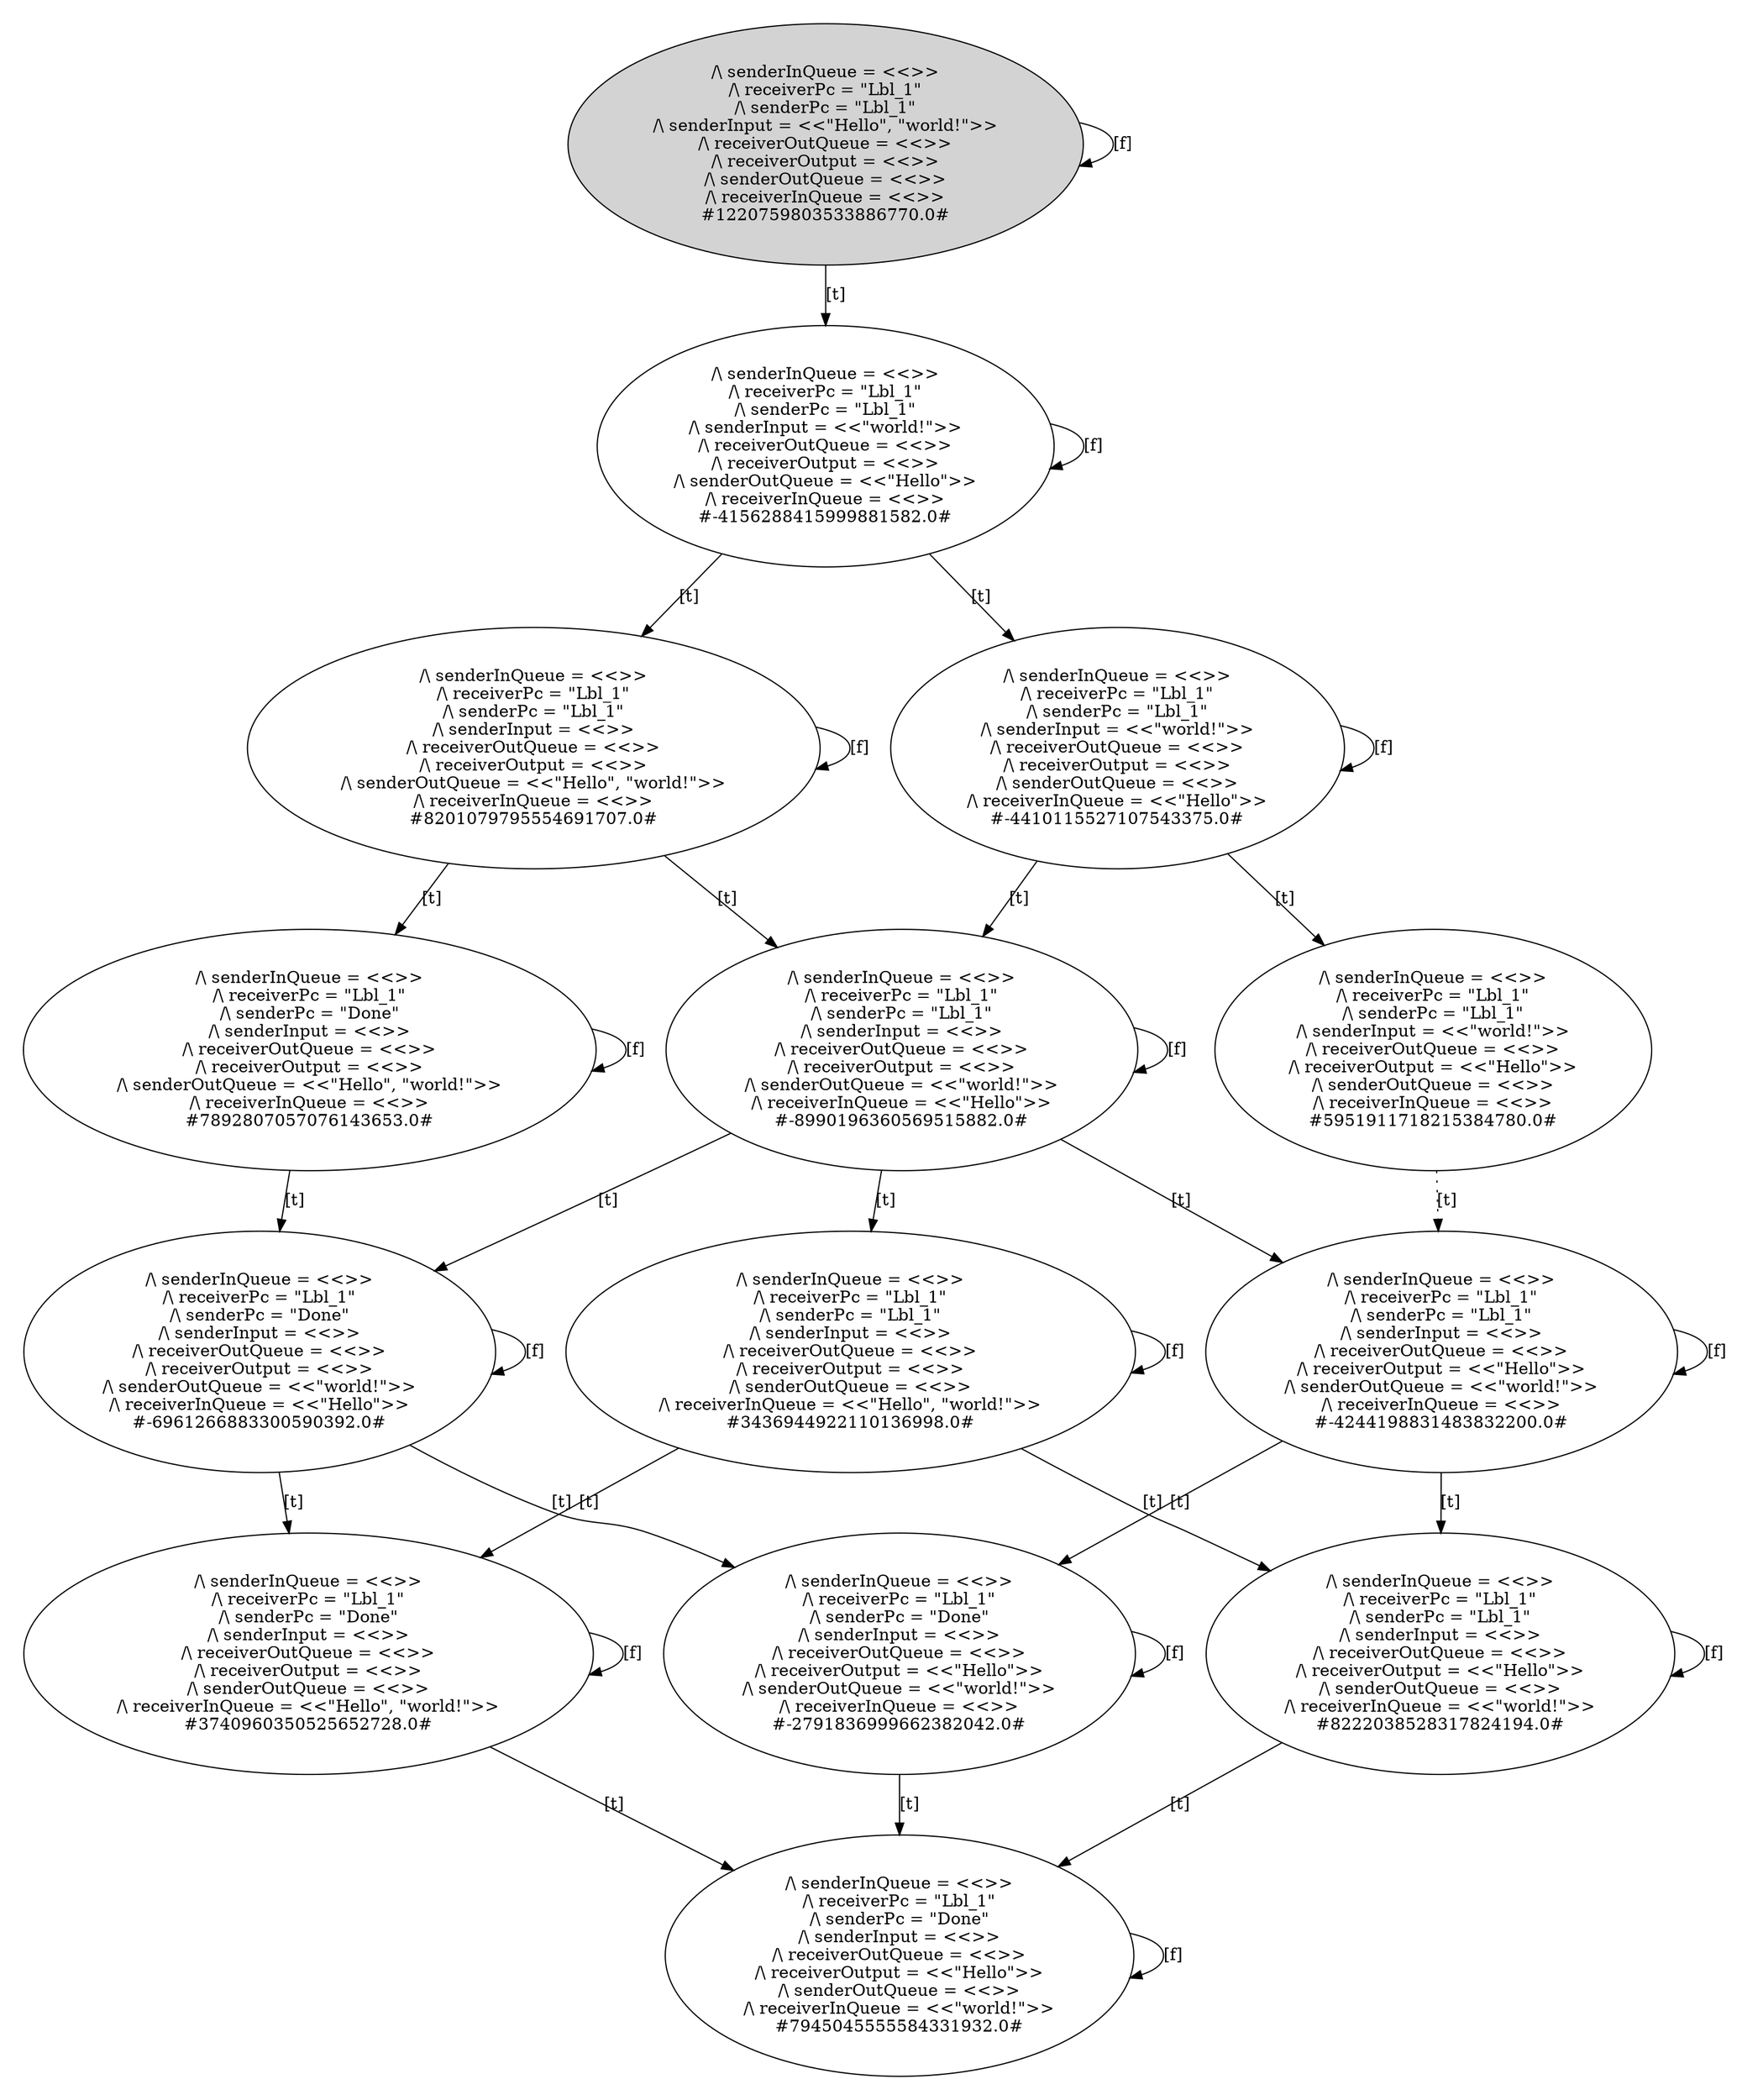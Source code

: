 digraph DiskGraph {
nodesep=0.35;
subgraph cluster_graph {
color="white";
"1220759803533886770.0" [style = filled] [label="/\\ senderInQueue = <<>>\n/\\ receiverPc = \"Lbl_1\"\n/\\ senderPc = \"Lbl_1\"\n/\\ senderInput = <<\"Hello\", \"world!\">>\n/\\ receiverOutQueue = <<>>\n/\\ receiverOutput = <<>>\n/\\ senderOutQueue = <<>>\n/\\ receiverInQueue = <<>>
#1220759803533886770.0#"]
"1220759803533886770.0" -> "-4156288415999881582.0" [label="[t]"];
"-4156288415999881582.0" [label="/\\ senderInQueue = <<>>\n/\\ receiverPc = \"Lbl_1\"\n/\\ senderPc = \"Lbl_1\"\n/\\ senderInput = <<\"world!\">>\n/\\ receiverOutQueue = <<>>\n/\\ receiverOutput = <<>>\n/\\ senderOutQueue = <<\"Hello\">>\n/\\ receiverInQueue = <<>>
#-4156288415999881582.0#"];
"1220759803533886770.0" -> "1220759803533886770.0" [label="[f]"];
"1220759803533886770.0" [label="/\\ senderInQueue = <<>>\n/\\ receiverPc = \"Lbl_1\"\n/\\ senderPc = \"Lbl_1\"\n/\\ senderInput = <<\"Hello\", \"world!\">>\n/\\ receiverOutQueue = <<>>\n/\\ receiverOutput = <<>>\n/\\ senderOutQueue = <<>>\n/\\ receiverInQueue = <<>>
#1220759803533886770.0#"];
"-4156288415999881582.0" -> "-4410115527107543375.0" [label="[t]"];
"-4410115527107543375.0" [label="/\\ senderInQueue = <<>>\n/\\ receiverPc = \"Lbl_1\"\n/\\ senderPc = \"Lbl_1\"\n/\\ senderInput = <<\"world!\">>\n/\\ receiverOutQueue = <<>>\n/\\ receiverOutput = <<>>\n/\\ senderOutQueue = <<>>\n/\\ receiverInQueue = <<\"Hello\">>
#-4410115527107543375.0#"];
"-4156288415999881582.0" -> "-4156288415999881582.0" [label="[f]"];
"-4156288415999881582.0" [label="/\\ senderInQueue = <<>>\n/\\ receiverPc = \"Lbl_1\"\n/\\ senderPc = \"Lbl_1\"\n/\\ senderInput = <<\"world!\">>\n/\\ receiverOutQueue = <<>>\n/\\ receiverOutput = <<>>\n/\\ senderOutQueue = <<\"Hello\">>\n/\\ receiverInQueue = <<>>
#-4156288415999881582.0#"];
"-4156288415999881582.0" -> "8201079795554691707.0" [label="[t]"];
"8201079795554691707.0" [label="/\\ senderInQueue = <<>>\n/\\ receiverPc = \"Lbl_1\"\n/\\ senderPc = \"Lbl_1\"\n/\\ senderInput = <<>>\n/\\ receiverOutQueue = <<>>\n/\\ receiverOutput = <<>>\n/\\ senderOutQueue = <<\"Hello\", \"world!\">>\n/\\ receiverInQueue = <<>>
#8201079795554691707.0#"];
"8201079795554691707.0" -> "7892807057076143653.0" [label="[t]"];
"7892807057076143653.0" [label="/\\ senderInQueue = <<>>\n/\\ receiverPc = \"Lbl_1\"\n/\\ senderPc = \"Done\"\n/\\ senderInput = <<>>\n/\\ receiverOutQueue = <<>>\n/\\ receiverOutput = <<>>\n/\\ senderOutQueue = <<\"Hello\", \"world!\">>\n/\\ receiverInQueue = <<>>
#7892807057076143653.0#"];
"8201079795554691707.0" -> "-8990196360569515882.0" [label="[t]"];
"-8990196360569515882.0" [label="/\\ senderInQueue = <<>>\n/\\ receiverPc = \"Lbl_1\"\n/\\ senderPc = \"Lbl_1\"\n/\\ senderInput = <<>>\n/\\ receiverOutQueue = <<>>\n/\\ receiverOutput = <<>>\n/\\ senderOutQueue = <<\"world!\">>\n/\\ receiverInQueue = <<\"Hello\">>
#-8990196360569515882.0#"];
"8201079795554691707.0" -> "8201079795554691707.0" [label="[f]"];
"8201079795554691707.0" [label="/\\ senderInQueue = <<>>\n/\\ receiverPc = \"Lbl_1\"\n/\\ senderPc = \"Lbl_1\"\n/\\ senderInput = <<>>\n/\\ receiverOutQueue = <<>>\n/\\ receiverOutput = <<>>\n/\\ senderOutQueue = <<\"Hello\", \"world!\">>\n/\\ receiverInQueue = <<>>
#8201079795554691707.0#"];
"7892807057076143653.0" -> "7892807057076143653.0" [label="[f]"];
"7892807057076143653.0" [label="/\\ senderInQueue = <<>>\n/\\ receiverPc = \"Lbl_1\"\n/\\ senderPc = \"Done\"\n/\\ senderInput = <<>>\n/\\ receiverOutQueue = <<>>\n/\\ receiverOutput = <<>>\n/\\ senderOutQueue = <<\"Hello\", \"world!\">>\n/\\ receiverInQueue = <<>>
#7892807057076143653.0#"];
"7892807057076143653.0" -> "-6961266883300590392.0" [label="[t]"];
"-6961266883300590392.0" [label="/\\ senderInQueue = <<>>\n/\\ receiverPc = \"Lbl_1\"\n/\\ senderPc = \"Done\"\n/\\ senderInput = <<>>\n/\\ receiverOutQueue = <<>>\n/\\ receiverOutput = <<>>\n/\\ senderOutQueue = <<\"world!\">>\n/\\ receiverInQueue = <<\"Hello\">>
#-6961266883300590392.0#"];
"-8990196360569515882.0" -> "3436944922110136998.0" [label="[t]"];
"3436944922110136998.0" [label="/\\ senderInQueue = <<>>\n/\\ receiverPc = \"Lbl_1\"\n/\\ senderPc = \"Lbl_1\"\n/\\ senderInput = <<>>\n/\\ receiverOutQueue = <<>>\n/\\ receiverOutput = <<>>\n/\\ senderOutQueue = <<>>\n/\\ receiverInQueue = <<\"Hello\", \"world!\">>
#3436944922110136998.0#"];
"-8990196360569515882.0" -> "-8990196360569515882.0" [label="[f]"];
"-8990196360569515882.0" [label="/\\ senderInQueue = <<>>\n/\\ receiverPc = \"Lbl_1\"\n/\\ senderPc = \"Lbl_1\"\n/\\ senderInput = <<>>\n/\\ receiverOutQueue = <<>>\n/\\ receiverOutput = <<>>\n/\\ senderOutQueue = <<\"world!\">>\n/\\ receiverInQueue = <<\"Hello\">>
#-8990196360569515882.0#"];
"-8990196360569515882.0" -> "-6961266883300590392.0" [label="[t]"];
"-6961266883300590392.0" [label="/\\ senderInQueue = <<>>\n/\\ receiverPc = \"Lbl_1\"\n/\\ senderPc = \"Done\"\n/\\ senderInput = <<>>\n/\\ receiverOutQueue = <<>>\n/\\ receiverOutput = <<>>\n/\\ senderOutQueue = <<\"world!\">>\n/\\ receiverInQueue = <<\"Hello\">>
#-6961266883300590392.0#"];
"-8990196360569515882.0" -> "-4244198831483832200.0" [label="[t]"];
"-4244198831483832200.0" [label="/\\ senderInQueue = <<>>\n/\\ receiverPc = \"Lbl_1\"\n/\\ senderPc = \"Lbl_1\"\n/\\ senderInput = <<>>\n/\\ receiverOutQueue = <<>>\n/\\ receiverOutput = <<\"Hello\">>\n/\\ senderOutQueue = <<\"world!\">>\n/\\ receiverInQueue = <<>>
#-4244198831483832200.0#"];
"-4410115527107543375.0" -> "-4410115527107543375.0" [label="[f]"];
"-4410115527107543375.0" [label="/\\ senderInQueue = <<>>\n/\\ receiverPc = \"Lbl_1\"\n/\\ senderPc = \"Lbl_1\"\n/\\ senderInput = <<\"world!\">>\n/\\ receiverOutQueue = <<>>\n/\\ receiverOutput = <<>>\n/\\ senderOutQueue = <<>>\n/\\ receiverInQueue = <<\"Hello\">>
#-4410115527107543375.0#"];
"-4410115527107543375.0" -> "-8990196360569515882.0" [label="[t]"];
"-8990196360569515882.0" [label="/\\ senderInQueue = <<>>\n/\\ receiverPc = \"Lbl_1\"\n/\\ senderPc = \"Lbl_1\"\n/\\ senderInput = <<>>\n/\\ receiverOutQueue = <<>>\n/\\ receiverOutput = <<>>\n/\\ senderOutQueue = <<\"world!\">>\n/\\ receiverInQueue = <<\"Hello\">>
#-8990196360569515882.0#"];
"-4410115527107543375.0" -> "5951911718215384780.0" [label="[t]"];
"5951911718215384780.0" [label="/\\ senderInQueue = <<>>\n/\\ receiverPc = \"Lbl_1\"\n/\\ senderPc = \"Lbl_1\"\n/\\ senderInput = <<\"world!\">>\n/\\ receiverOutQueue = <<>>\n/\\ receiverOutput = <<\"Hello\">>\n/\\ senderOutQueue = <<>>\n/\\ receiverInQueue = <<>>
#5951911718215384780.0#"];
"5951911718215384780.0" -> "-4244198831483832200.0" [style="dotted"] [label="[t]"];
"-6961266883300590392.0" -> "-2791836999662382042.0" [label="[t]"];
"-2791836999662382042.0" [label="/\\ senderInQueue = <<>>\n/\\ receiverPc = \"Lbl_1\"\n/\\ senderPc = \"Done\"\n/\\ senderInput = <<>>\n/\\ receiverOutQueue = <<>>\n/\\ receiverOutput = <<\"Hello\">>\n/\\ senderOutQueue = <<\"world!\">>\n/\\ receiverInQueue = <<>>
#-2791836999662382042.0#"];
"-6961266883300590392.0" -> "-6961266883300590392.0" [label="[f]"];
"-6961266883300590392.0" [label="/\\ senderInQueue = <<>>\n/\\ receiverPc = \"Lbl_1\"\n/\\ senderPc = \"Done\"\n/\\ senderInput = <<>>\n/\\ receiverOutQueue = <<>>\n/\\ receiverOutput = <<>>\n/\\ senderOutQueue = <<\"world!\">>\n/\\ receiverInQueue = <<\"Hello\">>
#-6961266883300590392.0#"];
"-6961266883300590392.0" -> "3740960350525652728.0" [label="[t]"];
"3740960350525652728.0" [label="/\\ senderInQueue = <<>>\n/\\ receiverPc = \"Lbl_1\"\n/\\ senderPc = \"Done\"\n/\\ senderInput = <<>>\n/\\ receiverOutQueue = <<>>\n/\\ receiverOutput = <<>>\n/\\ senderOutQueue = <<>>\n/\\ receiverInQueue = <<\"Hello\", \"world!\">>
#3740960350525652728.0#"];
"3436944922110136998.0" -> "8222038528317824194.0" [label="[t]"];
"8222038528317824194.0" [label="/\\ senderInQueue = <<>>\n/\\ receiverPc = \"Lbl_1\"\n/\\ senderPc = \"Lbl_1\"\n/\\ senderInput = <<>>\n/\\ receiverOutQueue = <<>>\n/\\ receiverOutput = <<\"Hello\">>\n/\\ senderOutQueue = <<>>\n/\\ receiverInQueue = <<\"world!\">>
#8222038528317824194.0#"];
"3436944922110136998.0" -> "3436944922110136998.0" [label="[f]"];
"3436944922110136998.0" [label="/\\ senderInQueue = <<>>\n/\\ receiverPc = \"Lbl_1\"\n/\\ senderPc = \"Lbl_1\"\n/\\ senderInput = <<>>\n/\\ receiverOutQueue = <<>>\n/\\ receiverOutput = <<>>\n/\\ senderOutQueue = <<>>\n/\\ receiverInQueue = <<\"Hello\", \"world!\">>
#3436944922110136998.0#"];
"3436944922110136998.0" -> "3740960350525652728.0" [label="[t]"];
"3740960350525652728.0" [label="/\\ senderInQueue = <<>>\n/\\ receiverPc = \"Lbl_1\"\n/\\ senderPc = \"Done\"\n/\\ senderInput = <<>>\n/\\ receiverOutQueue = <<>>\n/\\ receiverOutput = <<>>\n/\\ senderOutQueue = <<>>\n/\\ receiverInQueue = <<\"Hello\", \"world!\">>
#3740960350525652728.0#"];
"-4244198831483832200.0" -> "8222038528317824194.0" [label="[t]"];
"8222038528317824194.0" [label="/\\ senderInQueue = <<>>\n/\\ receiverPc = \"Lbl_1\"\n/\\ senderPc = \"Lbl_1\"\n/\\ senderInput = <<>>\n/\\ receiverOutQueue = <<>>\n/\\ receiverOutput = <<\"Hello\">>\n/\\ senderOutQueue = <<>>\n/\\ receiverInQueue = <<\"world!\">>
#8222038528317824194.0#"];
"-4244198831483832200.0" -> "-2791836999662382042.0" [label="[t]"];
"-2791836999662382042.0" [label="/\\ senderInQueue = <<>>\n/\\ receiverPc = \"Lbl_1\"\n/\\ senderPc = \"Done\"\n/\\ senderInput = <<>>\n/\\ receiverOutQueue = <<>>\n/\\ receiverOutput = <<\"Hello\">>\n/\\ senderOutQueue = <<\"world!\">>\n/\\ receiverInQueue = <<>>
#-2791836999662382042.0#"];
"-4244198831483832200.0" -> "-4244198831483832200.0" [label="[f]"];
"-4244198831483832200.0" [label="/\\ senderInQueue = <<>>\n/\\ receiverPc = \"Lbl_1\"\n/\\ senderPc = \"Lbl_1\"\n/\\ senderInput = <<>>\n/\\ receiverOutQueue = <<>>\n/\\ receiverOutput = <<\"Hello\">>\n/\\ senderOutQueue = <<\"world!\">>\n/\\ receiverInQueue = <<>>
#-4244198831483832200.0#"];
"3740960350525652728.0" -> "3740960350525652728.0" [label="[f]"];
"3740960350525652728.0" [label="/\\ senderInQueue = <<>>\n/\\ receiverPc = \"Lbl_1\"\n/\\ senderPc = \"Done\"\n/\\ senderInput = <<>>\n/\\ receiverOutQueue = <<>>\n/\\ receiverOutput = <<>>\n/\\ senderOutQueue = <<>>\n/\\ receiverInQueue = <<\"Hello\", \"world!\">>
#3740960350525652728.0#"];
"3740960350525652728.0" -> "7945045555584331932.0" [label="[t]"];
"7945045555584331932.0" [label="/\\ senderInQueue = <<>>\n/\\ receiverPc = \"Lbl_1\"\n/\\ senderPc = \"Done\"\n/\\ senderInput = <<>>\n/\\ receiverOutQueue = <<>>\n/\\ receiverOutput = <<\"Hello\">>\n/\\ senderOutQueue = <<>>\n/\\ receiverInQueue = <<\"world!\">>
#7945045555584331932.0#"];
"-2791836999662382042.0" -> "-2791836999662382042.0" [label="[f]"];
"-2791836999662382042.0" [label="/\\ senderInQueue = <<>>\n/\\ receiverPc = \"Lbl_1\"\n/\\ senderPc = \"Done\"\n/\\ senderInput = <<>>\n/\\ receiverOutQueue = <<>>\n/\\ receiverOutput = <<\"Hello\">>\n/\\ senderOutQueue = <<\"world!\">>\n/\\ receiverInQueue = <<>>
#-2791836999662382042.0#"];
"-2791836999662382042.0" -> "7945045555584331932.0" [label="[t]"];
"7945045555584331932.0" [label="/\\ senderInQueue = <<>>\n/\\ receiverPc = \"Lbl_1\"\n/\\ senderPc = \"Done\"\n/\\ senderInput = <<>>\n/\\ receiverOutQueue = <<>>\n/\\ receiverOutput = <<\"Hello\">>\n/\\ senderOutQueue = <<>>\n/\\ receiverInQueue = <<\"world!\">>
#7945045555584331932.0#"];
"8222038528317824194.0" -> "8222038528317824194.0" [label="[f]"];
"8222038528317824194.0" [label="/\\ senderInQueue = <<>>\n/\\ receiverPc = \"Lbl_1\"\n/\\ senderPc = \"Lbl_1\"\n/\\ senderInput = <<>>\n/\\ receiverOutQueue = <<>>\n/\\ receiverOutput = <<\"Hello\">>\n/\\ senderOutQueue = <<>>\n/\\ receiverInQueue = <<\"world!\">>
#8222038528317824194.0#"];
"8222038528317824194.0" -> "7945045555584331932.0" [label="[t]"];
"7945045555584331932.0" [label="/\\ senderInQueue = <<>>\n/\\ receiverPc = \"Lbl_1\"\n/\\ senderPc = \"Done\"\n/\\ senderInput = <<>>\n/\\ receiverOutQueue = <<>>\n/\\ receiverOutput = <<\"Hello\">>\n/\\ senderOutQueue = <<>>\n/\\ receiverInQueue = <<\"world!\">>
#7945045555584331932.0#"];
"7945045555584331932.0" -> "7945045555584331932.0" [label="[f]"];
"7945045555584331932.0" [label="/\\ senderInQueue = <<>>\n/\\ receiverPc = \"Lbl_1\"\n/\\ senderPc = \"Done\"\n/\\ senderInput = <<>>\n/\\ receiverOutQueue = <<>>\n/\\ receiverOutput = <<\"Hello\">>\n/\\ senderOutQueue = <<>>\n/\\ receiverInQueue = <<\"world!\">>
#7945045555584331932.0#"];
}
}